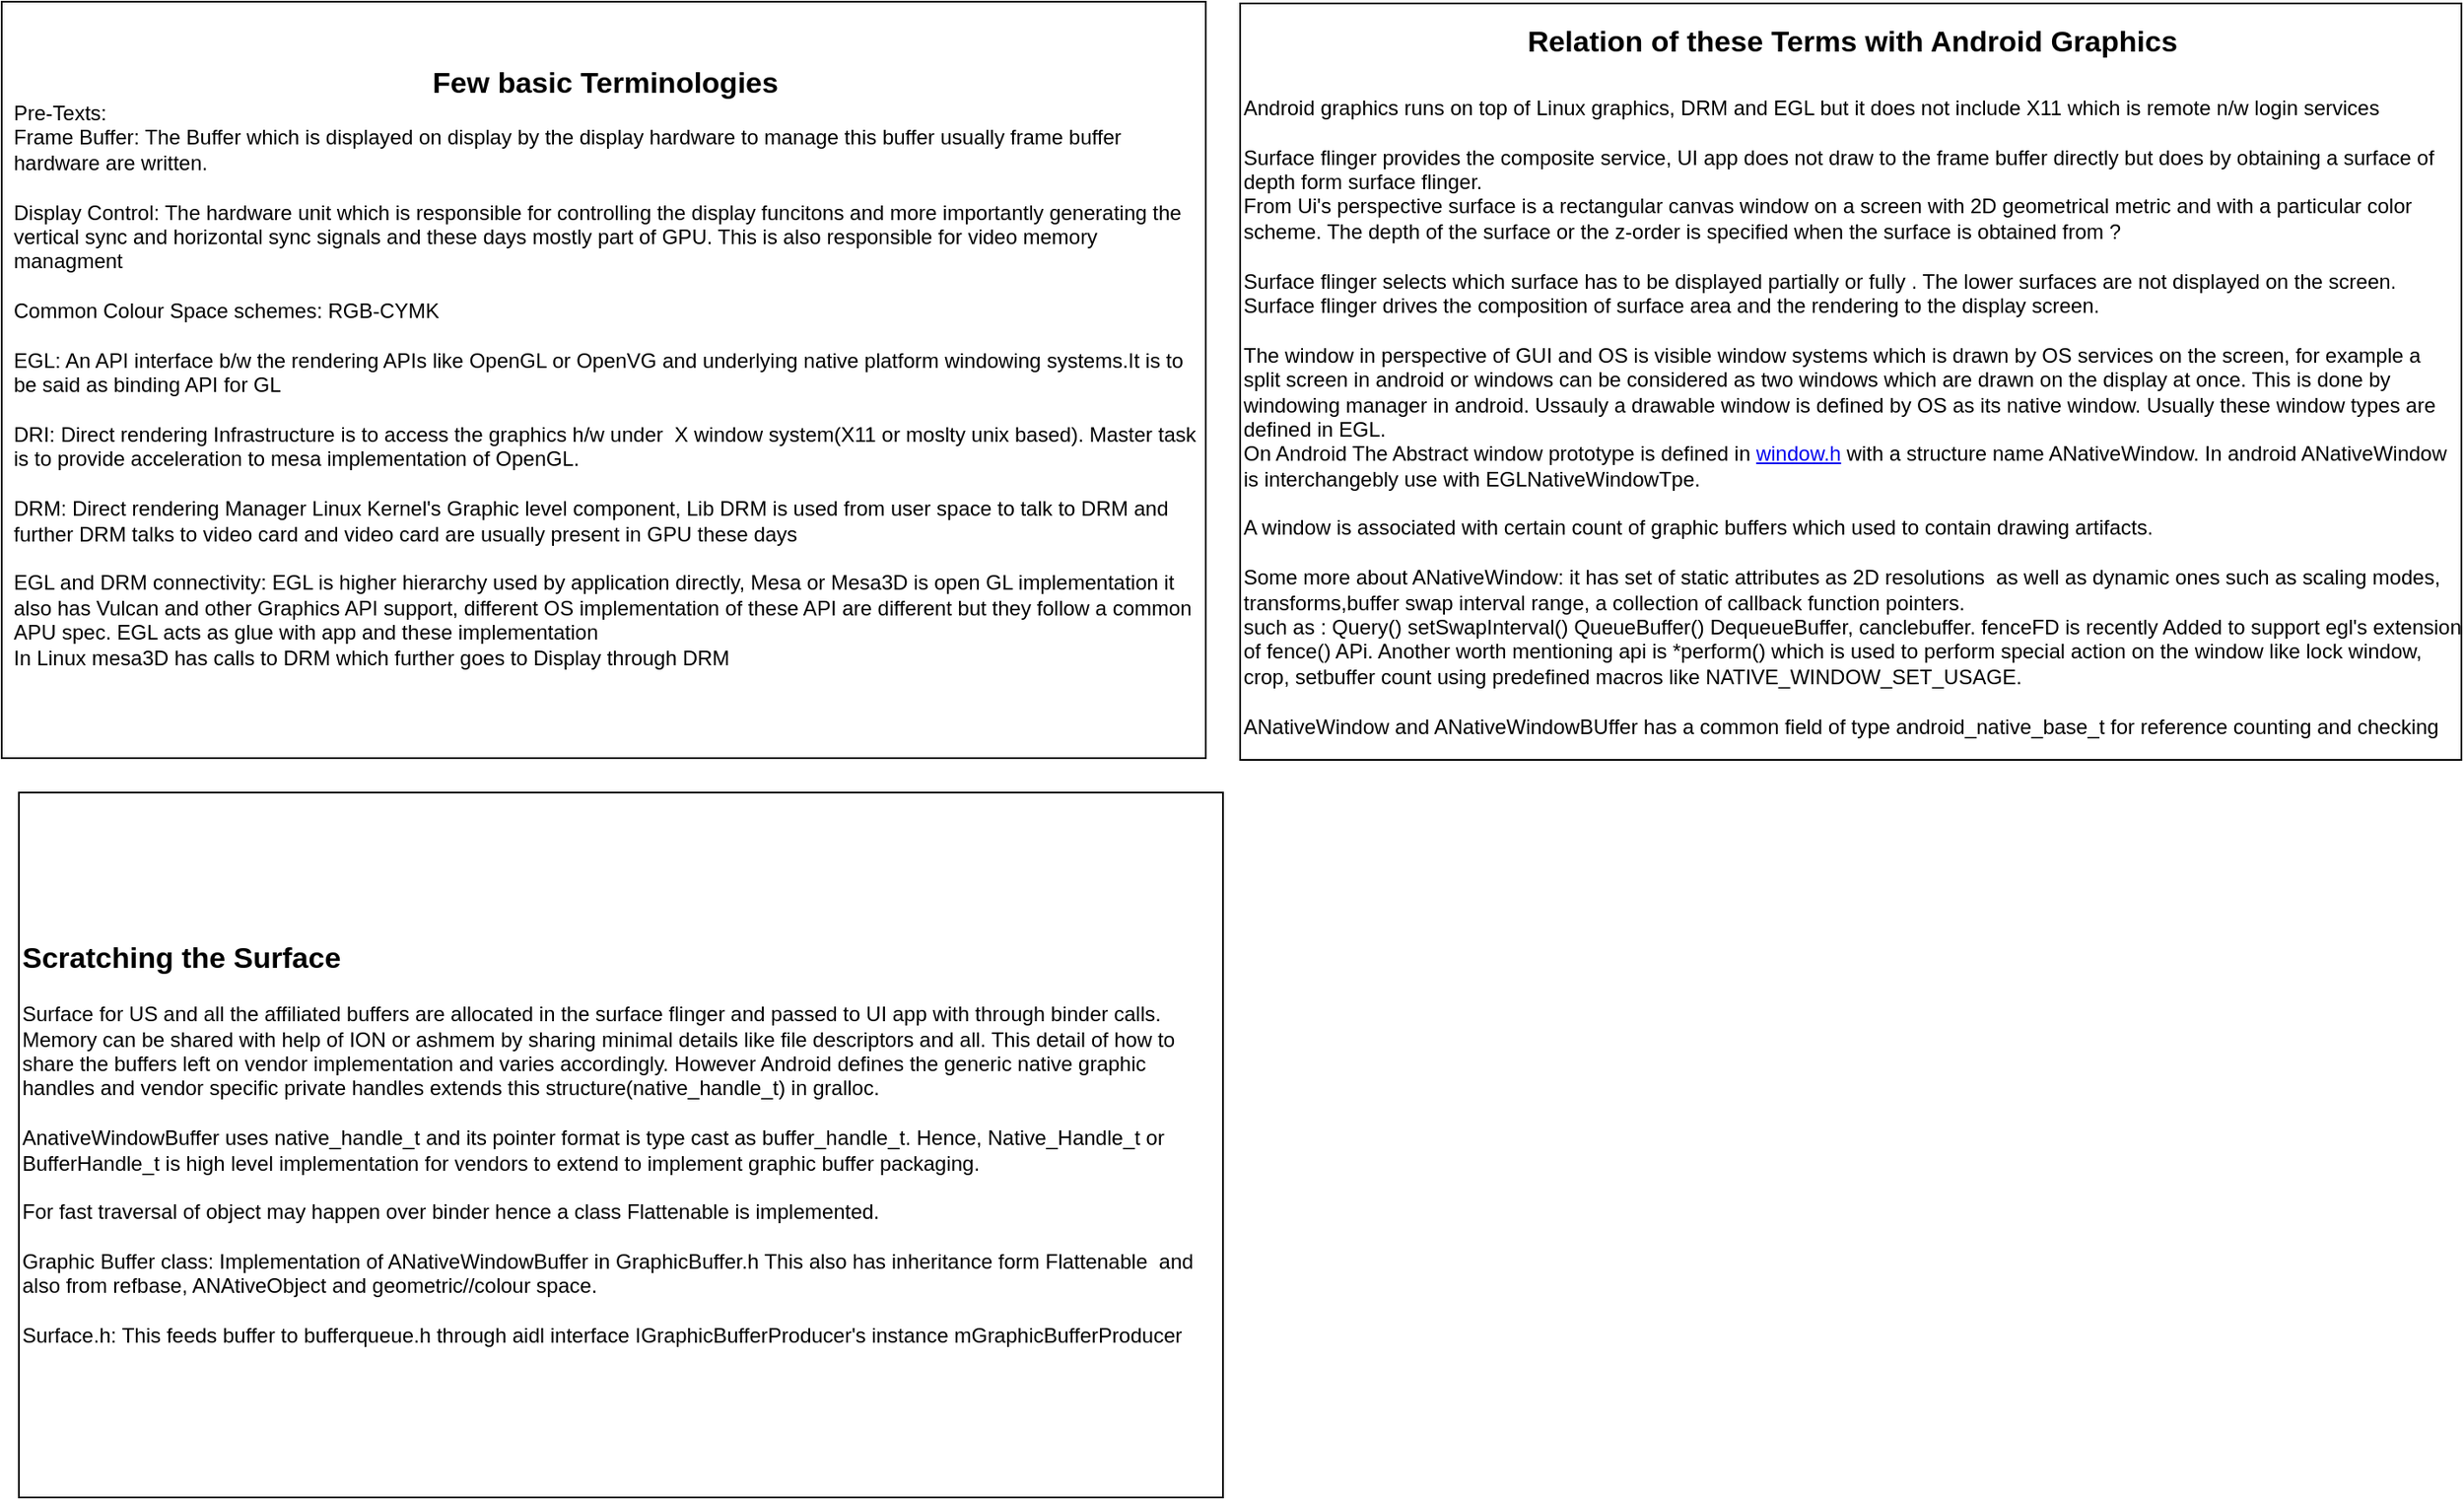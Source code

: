 <mxfile version="12.3.5" type="github" pages="1">
  <diagram id="gzc1fXgGK9Xh2YCLqEI3" name="The Pretext">
    <mxGraphModel dx="1102" dy="533" grid="1" gridSize="10" guides="1" tooltips="1" connect="1" arrows="1" fold="1" page="1" pageScale="1" pageWidth="1920" pageHeight="1200" math="0" shadow="0">
      <root>
        <mxCell id="0"/>
        <mxCell id="1" parent="0"/>
        <mxCell id="4iyLbNcxx3MA4uBL4IOl-1" value="&lt;div style=&quot;text-align: center&quot;&gt;&lt;font style=&quot;font-size: 17px&quot;&gt;&lt;b&gt;Few basic Terminologies&lt;/b&gt;&lt;/font&gt;&lt;/div&gt;Pre-Texts:&amp;nbsp;&lt;br&gt;Frame Buffer: The Buffer which is displayed on display by the display hardware to manage this buffer usually frame buffer hardware are written.&lt;br&gt;&lt;br&gt;Display Control: The hardware unit which is responsible for controlling the display funcitons and more importantly generating the vertical sync and horizontal sync signals and these days mostly part of GPU. This is also responsible for video memory managment&lt;br&gt;&lt;br&gt;Common Colour Space schemes: RGB-CYMK&lt;br&gt;&lt;br&gt;EGL: An API interface b/w the rendering APIs like OpenGL or OpenVG and underlying native platform windowing systems.It is to be said as binding API for GL&lt;br&gt;&lt;br&gt;DRI: Direct rendering Infrastructure&amp;nbsp;is to access the graphics h/w under&amp;nbsp; X window system(X11 or moslty unix based). Master task is to provide acceleration to mesa implementation of OpenGL.&lt;br&gt;&lt;br&gt;DRM: Direct rendering Manager Linux Kernel&#39;s Graphic level component, Lib DRM is used from user space to talk to DRM and further DRM talks to video card and video card are usually present in GPU these days&lt;br&gt;&lt;br&gt;EGL and DRM connectivity: EGL is higher hierarchy used by application directly, Mesa or Mesa3D is open GL implementation it also has Vulcan and other Graphics API support, different OS implementation of these API are different but they follow a common APU spec. EGL acts as glue with app and these implementation&lt;br&gt;In Linux mesa3D has calls to DRM which further goes to Display through DRM&lt;br&gt;&lt;br&gt;" style="text;html=1;strokeColor=#000000;fillColor=none;align=left;verticalAlign=middle;whiteSpace=wrap;rounded=0;strokeWidth=1;spacingLeft=5;spacingBottom=0;spacingRight=5;" vertex="1" parent="1">
          <mxGeometry x="20" y="20" width="700" height="440" as="geometry"/>
        </mxCell>
        <mxCell id="4iyLbNcxx3MA4uBL4IOl-2" value="&lt;div&gt;&lt;span style=&quot;font-size: 17px&quot;&gt;&lt;b&gt;Scratching the Surface&lt;/b&gt;&lt;/span&gt;&lt;/div&gt;&lt;div&gt;&lt;br&gt;&lt;/div&gt;&lt;div&gt;Surface for US and all the affiliated buffers are allocated in the surface flinger and passed to UI app with through binder calls. Memory can be shared with help of ION or ashmem by sharing minimal details like file descriptors and all. This detail of how to share the buffers left on vendor implementation and varies accordingly. However Android defines the generic native graphic handles and vendor specific private handles extends this structure(native_handle_t) in gralloc.&lt;/div&gt;&lt;div&gt;&lt;br&gt;&lt;/div&gt;&lt;div&gt;AnativeWindowBuffer uses native_handle_t and its pointer format is type cast as buffer_handle_t. Hence, Native_Handle_t or BufferHandle_t is high level implementation for vendors to extend to implement graphic buffer packaging.&lt;/div&gt;&lt;div&gt;&lt;br&gt;&lt;/div&gt;&lt;div&gt;For fast traversal of object may happen over binder hence a class Flattenable is implemented.&lt;/div&gt;&lt;div&gt;&lt;br&gt;&lt;/div&gt;&lt;div&gt;Graphic Buffer class: Implementation of ANativeWindowBuffer in GraphicBuffer.h This also has inheritance form Flattenable&amp;nbsp; and also from refbase, ANAtiveObject and geometric//colour space.&lt;/div&gt;&lt;div&gt;&lt;br&gt;&lt;/div&gt;&lt;div&gt;Surface.h: This feeds buffer to bufferqueue.h through aidl interface IGraphicBufferProducer&#39;s instance mGraphicBufferProducer&lt;/div&gt;" style="text;html=1;strokeColor=#000000;fillColor=none;align=left;verticalAlign=middle;whiteSpace=wrap;rounded=0;" vertex="1" parent="1">
          <mxGeometry x="30" y="480" width="700" height="410" as="geometry"/>
        </mxCell>
        <mxCell id="4iyLbNcxx3MA4uBL4IOl-3" value="&lt;div style=&quot;text-align: center&quot;&gt;&lt;b style=&quot;font-size: 17px&quot;&gt;Relation of these Terms with Android Graphics&lt;/b&gt;&lt;/div&gt;&lt;div&gt;&lt;b style=&quot;font-size: 17px&quot;&gt;&lt;br&gt;&lt;/b&gt;&lt;/div&gt;&lt;div&gt;&lt;font style=&quot;font-size: 12px&quot;&gt;Android graphics runs on top of Linux&amp;nbsp;graphics, DRM and EGL but it does not include X11 which is remote n/w login services&lt;/font&gt;&lt;/div&gt;&lt;div&gt;&lt;font style=&quot;font-size: 12px&quot;&gt;&lt;br&gt;&lt;/font&gt;&lt;/div&gt;&lt;div&gt;&lt;font style=&quot;font-size: 12px&quot;&gt;Surface flinger provides the composite service, UI app does not draw to the frame buffer directly but does by obtaining a surface of depth form surface flinger.&lt;/font&gt;&lt;/div&gt;&lt;div&gt;&lt;font style=&quot;font-size: 12px&quot;&gt;From Ui&#39;s perspective surface is a rectangular canvas window on a screen with 2D geometrical metric and with a particular color scheme. The depth of the surface or the z-order is specified when the surface is obtained from ?&lt;/font&gt;&lt;/div&gt;&lt;div&gt;&lt;font style=&quot;font-size: 12px&quot;&gt;&lt;br&gt;&lt;/font&gt;&lt;/div&gt;&lt;div&gt;&lt;font style=&quot;font-size: 12px&quot;&gt;Surface flinger selects which surface has to be displayed partially or fully . The lower surfaces are not displayed on the screen. Surface flinger drives the composition of surface area and the rendering to the display screen.&lt;/font&gt;&lt;/div&gt;&lt;div&gt;&lt;font style=&quot;font-size: 12px&quot;&gt;&lt;br&gt;&lt;/font&gt;&lt;/div&gt;&lt;div&gt;&lt;font style=&quot;font-size: 12px&quot;&gt;The window in perspective of GUI and OS is visible window systems which is drawn by OS services on the screen, for example a split screen in android or windows can be considered as two windows which are drawn on the display at once. This is done by windowing manager in android. Ussauly a drawable window is defined by OS as its native window. Usually these window types are defined in EGL.&lt;/font&gt;&lt;/div&gt;&lt;div&gt;&lt;font style=&quot;font-size: 12px&quot;&gt;On Android The Abstract window prototype is defined in &lt;a href=&quot;https://android.googlesource.com/platform/system/core/+/7cd3e0a3a2f9b104cd6c04f699ae62c4577787e2/include/system/window.h&quot;&gt;window.h&lt;/a&gt;&amp;nbsp;with a structure name ANativeWindow. In android ANativeWindow is interchangebly use with EGLNativeWindowTpe.&lt;/font&gt;&lt;/div&gt;&lt;div&gt;&lt;font style=&quot;font-size: 12px&quot;&gt;&lt;br&gt;&lt;/font&gt;&lt;/div&gt;&lt;div&gt;&lt;font style=&quot;font-size: 12px&quot;&gt;A window is associated with certain count of graphic buffers which used to contain drawing artifacts.&lt;/font&gt;&lt;/div&gt;&lt;div&gt;&lt;font style=&quot;font-size: 12px&quot;&gt;&lt;br&gt;&lt;/font&gt;&lt;/div&gt;&lt;div&gt;&lt;font style=&quot;font-size: 12px&quot;&gt;Some more about ANativeWindow: it has set of static attributes as 2D resolutions&amp;nbsp; as well as dynamic ones such as scaling modes, transforms,buffer swap interval range, a collection of callback function pointers.&lt;/font&gt;&lt;/div&gt;&lt;div&gt;&lt;font style=&quot;font-size: 12px&quot;&gt;such as : Query() setSwapInterval() QueueBuffer() DequeueBuffer, canclebuffer. fenceFD is recently Added to support egl&#39;s extension of fence() APi. Another worth mentioning api is *perform() which is used to perform special action on the window like lock window, crop, setbuffer count using predefined macros like NATIVE_WINDOW_SET_USAGE.&lt;/font&gt;&lt;/div&gt;&lt;div&gt;&lt;font style=&quot;font-size: 12px&quot;&gt;&lt;br&gt;&lt;/font&gt;&lt;/div&gt;&lt;div&gt;&lt;font style=&quot;font-size: 12px&quot;&gt;ANativeWindow and ANativeWindowBUffer has a common field of type android_native_base_t for reference counting and checking&lt;/font&gt;&lt;/div&gt;" style="text;html=1;strokeColor=#000000;fillColor=none;align=left;verticalAlign=middle;whiteSpace=wrap;rounded=0;" vertex="1" parent="1">
          <mxGeometry x="740" y="21" width="710" height="440" as="geometry"/>
        </mxCell>
      </root>
    </mxGraphModel>
  </diagram>
</mxfile>
